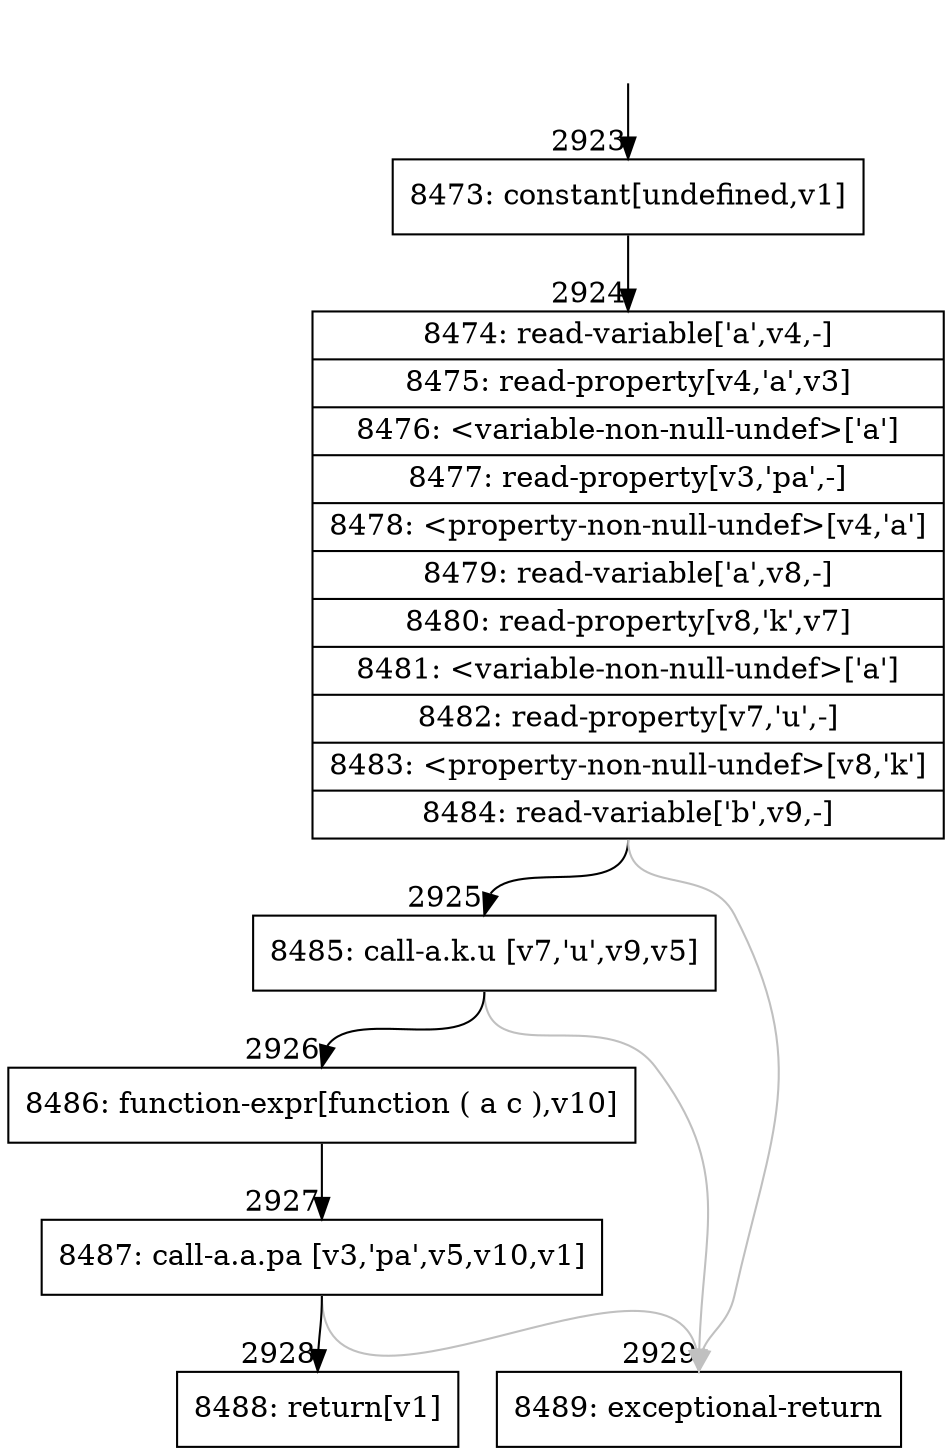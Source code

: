 digraph {
rankdir="TD"
BB_entry236[shape=none,label=""];
BB_entry236 -> BB2923 [tailport=s, headport=n, headlabel="    2923"]
BB2923 [shape=record label="{8473: constant[undefined,v1]}" ] 
BB2923 -> BB2924 [tailport=s, headport=n, headlabel="      2924"]
BB2924 [shape=record label="{8474: read-variable['a',v4,-]|8475: read-property[v4,'a',v3]|8476: \<variable-non-null-undef\>['a']|8477: read-property[v3,'pa',-]|8478: \<property-non-null-undef\>[v4,'a']|8479: read-variable['a',v8,-]|8480: read-property[v8,'k',v7]|8481: \<variable-non-null-undef\>['a']|8482: read-property[v7,'u',-]|8483: \<property-non-null-undef\>[v8,'k']|8484: read-variable['b',v9,-]}" ] 
BB2924 -> BB2925 [tailport=s, headport=n, headlabel="      2925"]
BB2924 -> BB2929 [tailport=s, headport=n, color=gray, headlabel="      2929"]
BB2925 [shape=record label="{8485: call-a.k.u [v7,'u',v9,v5]}" ] 
BB2925 -> BB2926 [tailport=s, headport=n, headlabel="      2926"]
BB2925 -> BB2929 [tailport=s, headport=n, color=gray]
BB2926 [shape=record label="{8486: function-expr[function ( a c ),v10]}" ] 
BB2926 -> BB2927 [tailport=s, headport=n, headlabel="      2927"]
BB2927 [shape=record label="{8487: call-a.a.pa [v3,'pa',v5,v10,v1]}" ] 
BB2927 -> BB2928 [tailport=s, headport=n, headlabel="      2928"]
BB2927 -> BB2929 [tailport=s, headport=n, color=gray]
BB2928 [shape=record label="{8488: return[v1]}" ] 
BB2929 [shape=record label="{8489: exceptional-return}" ] 
}
